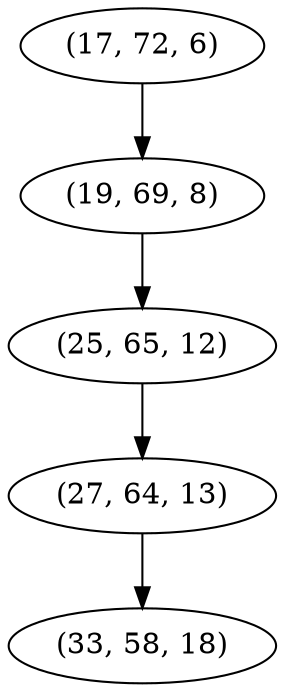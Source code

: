 digraph tree {
    "(17, 72, 6)";
    "(19, 69, 8)";
    "(25, 65, 12)";
    "(27, 64, 13)";
    "(33, 58, 18)";
    "(17, 72, 6)" -> "(19, 69, 8)";
    "(19, 69, 8)" -> "(25, 65, 12)";
    "(25, 65, 12)" -> "(27, 64, 13)";
    "(27, 64, 13)" -> "(33, 58, 18)";
}
